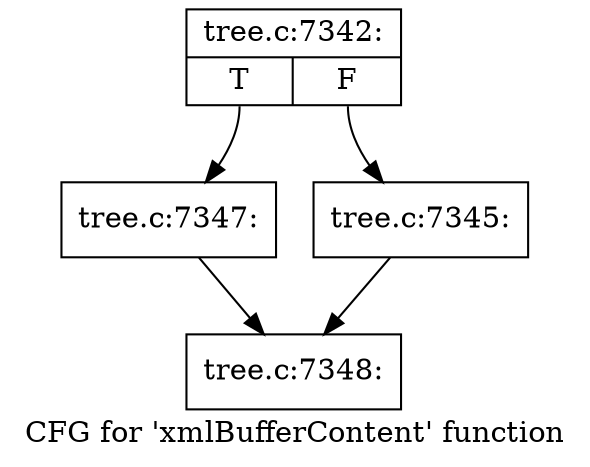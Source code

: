 digraph "CFG for 'xmlBufferContent' function" {
	label="CFG for 'xmlBufferContent' function";

	Node0x4698b10 [shape=record,label="{tree.c:7342:|{<s0>T|<s1>F}}"];
	Node0x4698b10:s0 -> Node0x469aef0;
	Node0x4698b10:s1 -> Node0x4695890;
	Node0x4695890 [shape=record,label="{tree.c:7345:}"];
	Node0x4695890 -> Node0x469afd0;
	Node0x469aef0 [shape=record,label="{tree.c:7347:}"];
	Node0x469aef0 -> Node0x469afd0;
	Node0x469afd0 [shape=record,label="{tree.c:7348:}"];
}
